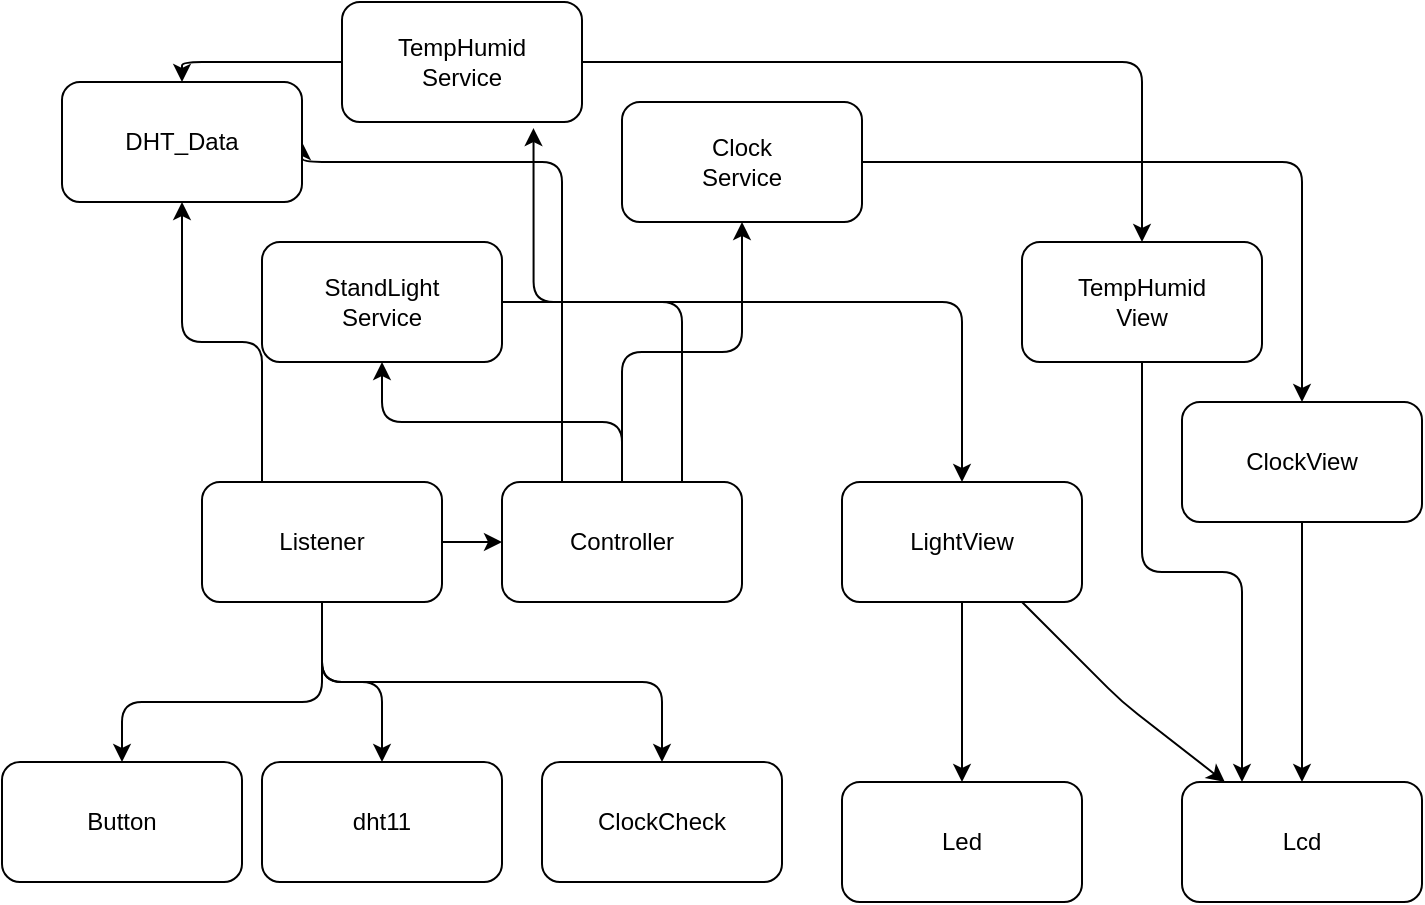 <mxfile>
    <diagram id="B03ewNyyzPEEzj4Qskxp" name="페이지-1">
        <mxGraphModel dx="773" dy="403" grid="1" gridSize="10" guides="1" tooltips="1" connect="1" arrows="1" fold="1" page="1" pageScale="1" pageWidth="827" pageHeight="1169" background="none" math="0" shadow="0">
            <root>
                <mxCell id="0"/>
                <mxCell id="1" parent="0"/>
                <mxCell id="23" style="edgeStyle=orthogonalEdgeStyle;html=1;exitX=1;exitY=0.5;exitDx=0;exitDy=0;entryX=0.5;entryY=0;entryDx=0;entryDy=0;" parent="1" source="2" target="7" edge="1">
                    <mxGeometry relative="1" as="geometry"/>
                </mxCell>
                <mxCell id="2" value="Clock&lt;br&gt;Service" style="rounded=1;whiteSpace=wrap;html=1;" parent="1" vertex="1">
                    <mxGeometry x="360" y="250" width="120" height="60" as="geometry"/>
                </mxCell>
                <mxCell id="18" style="edgeStyle=orthogonalEdgeStyle;html=1;exitX=0.5;exitY=0;exitDx=0;exitDy=0;entryX=0.5;entryY=1;entryDx=0;entryDy=0;" parent="1" source="3" target="4" edge="1">
                    <mxGeometry relative="1" as="geometry"/>
                </mxCell>
                <mxCell id="19" style="edgeStyle=orthogonalEdgeStyle;html=1;exitX=0.5;exitY=0;exitDx=0;exitDy=0;entryX=0.5;entryY=1;entryDx=0;entryDy=0;" parent="1" source="3" target="2" edge="1">
                    <mxGeometry relative="1" as="geometry"/>
                </mxCell>
                <mxCell id="33" style="edgeStyle=orthogonalEdgeStyle;html=1;exitX=0.25;exitY=0;exitDx=0;exitDy=0;entryX=1;entryY=0.5;entryDx=0;entryDy=0;" edge="1" parent="1" source="3" target="28">
                    <mxGeometry relative="1" as="geometry">
                        <Array as="points">
                            <mxPoint x="330" y="280"/>
                            <mxPoint x="200" y="280"/>
                        </Array>
                    </mxGeometry>
                </mxCell>
                <mxCell id="38" style="edgeStyle=orthogonalEdgeStyle;html=1;exitX=0.75;exitY=0;exitDx=0;exitDy=0;entryX=0.798;entryY=1.051;entryDx=0;entryDy=0;entryPerimeter=0;" edge="1" parent="1" source="3" target="34">
                    <mxGeometry relative="1" as="geometry">
                        <mxPoint x="350" y="280" as="targetPoint"/>
                    </mxGeometry>
                </mxCell>
                <mxCell id="3" value="Controller" style="rounded=1;whiteSpace=wrap;html=1;" parent="1" vertex="1">
                    <mxGeometry x="300" y="440" width="120" height="60" as="geometry"/>
                </mxCell>
                <mxCell id="20" style="edgeStyle=orthogonalEdgeStyle;html=1;exitX=1;exitY=0.5;exitDx=0;exitDy=0;entryX=0.5;entryY=0;entryDx=0;entryDy=0;" parent="1" source="4" target="5" edge="1">
                    <mxGeometry relative="1" as="geometry"/>
                </mxCell>
                <mxCell id="4" value="StandLight&lt;br&gt;Service" style="rounded=1;whiteSpace=wrap;html=1;" parent="1" vertex="1">
                    <mxGeometry x="180" y="320" width="120" height="60" as="geometry"/>
                </mxCell>
                <mxCell id="21" style="edgeStyle=orthogonalEdgeStyle;html=1;exitX=0.5;exitY=1;exitDx=0;exitDy=0;entryX=0.5;entryY=0;entryDx=0;entryDy=0;" parent="1" source="5" target="9" edge="1">
                    <mxGeometry relative="1" as="geometry"/>
                </mxCell>
                <mxCell id="24" style="edgeStyle=none;html=1;exitX=0.75;exitY=1;exitDx=0;exitDy=0;" parent="1" source="5" target="8" edge="1">
                    <mxGeometry relative="1" as="geometry">
                        <Array as="points">
                            <mxPoint x="610" y="550"/>
                        </Array>
                    </mxGeometry>
                </mxCell>
                <mxCell id="5" value="LightView" style="rounded=1;whiteSpace=wrap;html=1;" parent="1" vertex="1">
                    <mxGeometry x="470" y="440" width="120" height="60" as="geometry"/>
                </mxCell>
                <mxCell id="12" style="edgeStyle=none;html=1;exitX=0.5;exitY=1;exitDx=0;exitDy=0;entryX=0.5;entryY=0;entryDx=0;entryDy=0;" parent="1" source="6" target="11" edge="1">
                    <mxGeometry relative="1" as="geometry">
                        <Array as="points">
                            <mxPoint x="210" y="550"/>
                            <mxPoint x="110" y="550"/>
                        </Array>
                    </mxGeometry>
                </mxCell>
                <mxCell id="16" style="edgeStyle=orthogonalEdgeStyle;html=1;exitX=0.5;exitY=1;exitDx=0;exitDy=0;entryX=0.5;entryY=0;entryDx=0;entryDy=0;" parent="1" source="6" target="10" edge="1">
                    <mxGeometry relative="1" as="geometry">
                        <Array as="points">
                            <mxPoint x="210" y="540"/>
                            <mxPoint x="380" y="540"/>
                        </Array>
                    </mxGeometry>
                </mxCell>
                <mxCell id="17" style="edgeStyle=orthogonalEdgeStyle;html=1;exitX=1;exitY=0.5;exitDx=0;exitDy=0;entryX=0;entryY=0.5;entryDx=0;entryDy=0;" parent="1" source="6" target="3" edge="1">
                    <mxGeometry relative="1" as="geometry"/>
                </mxCell>
                <mxCell id="27" style="edgeStyle=orthogonalEdgeStyle;html=1;exitX=0.5;exitY=1;exitDx=0;exitDy=0;" parent="1" source="6" target="25" edge="1">
                    <mxGeometry relative="1" as="geometry"/>
                </mxCell>
                <mxCell id="30" style="edgeStyle=orthogonalEdgeStyle;html=1;exitX=0.25;exitY=0;exitDx=0;exitDy=0;entryX=0.5;entryY=1;entryDx=0;entryDy=0;" edge="1" parent="1" source="6" target="28">
                    <mxGeometry relative="1" as="geometry"/>
                </mxCell>
                <mxCell id="6" value="Listener" style="rounded=1;whiteSpace=wrap;html=1;" parent="1" vertex="1">
                    <mxGeometry x="150" y="440" width="120" height="60" as="geometry"/>
                </mxCell>
                <mxCell id="22" style="edgeStyle=orthogonalEdgeStyle;html=1;exitX=0.5;exitY=1;exitDx=0;exitDy=0;entryX=0.5;entryY=0;entryDx=0;entryDy=0;" parent="1" source="7" target="8" edge="1">
                    <mxGeometry relative="1" as="geometry"/>
                </mxCell>
                <mxCell id="7" value="ClockView" style="rounded=1;whiteSpace=wrap;html=1;" parent="1" vertex="1">
                    <mxGeometry x="640" y="400" width="120" height="60" as="geometry"/>
                </mxCell>
                <mxCell id="8" value="Lcd" style="rounded=1;whiteSpace=wrap;html=1;" parent="1" vertex="1">
                    <mxGeometry x="640" y="590" width="120" height="60" as="geometry"/>
                </mxCell>
                <mxCell id="9" value="Led" style="rounded=1;whiteSpace=wrap;html=1;" parent="1" vertex="1">
                    <mxGeometry x="470" y="590" width="120" height="60" as="geometry"/>
                </mxCell>
                <mxCell id="10" value="ClockCheck" style="rounded=1;whiteSpace=wrap;html=1;" parent="1" vertex="1">
                    <mxGeometry x="320" y="580" width="120" height="60" as="geometry"/>
                </mxCell>
                <mxCell id="11" value="Button" style="rounded=1;whiteSpace=wrap;html=1;" parent="1" vertex="1">
                    <mxGeometry x="50" y="580" width="120" height="60" as="geometry"/>
                </mxCell>
                <mxCell id="25" value="dht11" style="rounded=1;whiteSpace=wrap;html=1;" parent="1" vertex="1">
                    <mxGeometry x="180" y="580" width="120" height="60" as="geometry"/>
                </mxCell>
                <mxCell id="28" value="DHT_Data" style="rounded=1;whiteSpace=wrap;html=1;" vertex="1" parent="1">
                    <mxGeometry x="80" y="240" width="120" height="60" as="geometry"/>
                </mxCell>
                <mxCell id="35" style="edgeStyle=orthogonalEdgeStyle;html=1;exitX=0;exitY=0.5;exitDx=0;exitDy=0;entryX=0.5;entryY=0;entryDx=0;entryDy=0;" edge="1" parent="1" source="34" target="28">
                    <mxGeometry relative="1" as="geometry"/>
                </mxCell>
                <mxCell id="40" style="edgeStyle=orthogonalEdgeStyle;html=1;exitX=1;exitY=0.5;exitDx=0;exitDy=0;" edge="1" parent="1" source="34" target="39">
                    <mxGeometry relative="1" as="geometry"/>
                </mxCell>
                <mxCell id="34" value="TempHumid&lt;br&gt;Service" style="rounded=1;whiteSpace=wrap;html=1;" vertex="1" parent="1">
                    <mxGeometry x="220" y="200" width="120" height="60" as="geometry"/>
                </mxCell>
                <mxCell id="41" style="edgeStyle=orthogonalEdgeStyle;html=1;exitX=0.5;exitY=1;exitDx=0;exitDy=0;entryX=0.25;entryY=0;entryDx=0;entryDy=0;" edge="1" parent="1" source="39" target="8">
                    <mxGeometry relative="1" as="geometry">
                        <mxPoint x="650" y="530" as="targetPoint"/>
                    </mxGeometry>
                </mxCell>
                <mxCell id="39" value="TempHumid&lt;br&gt;View" style="rounded=1;whiteSpace=wrap;html=1;" vertex="1" parent="1">
                    <mxGeometry x="560" y="320" width="120" height="60" as="geometry"/>
                </mxCell>
            </root>
        </mxGraphModel>
    </diagram>
</mxfile>